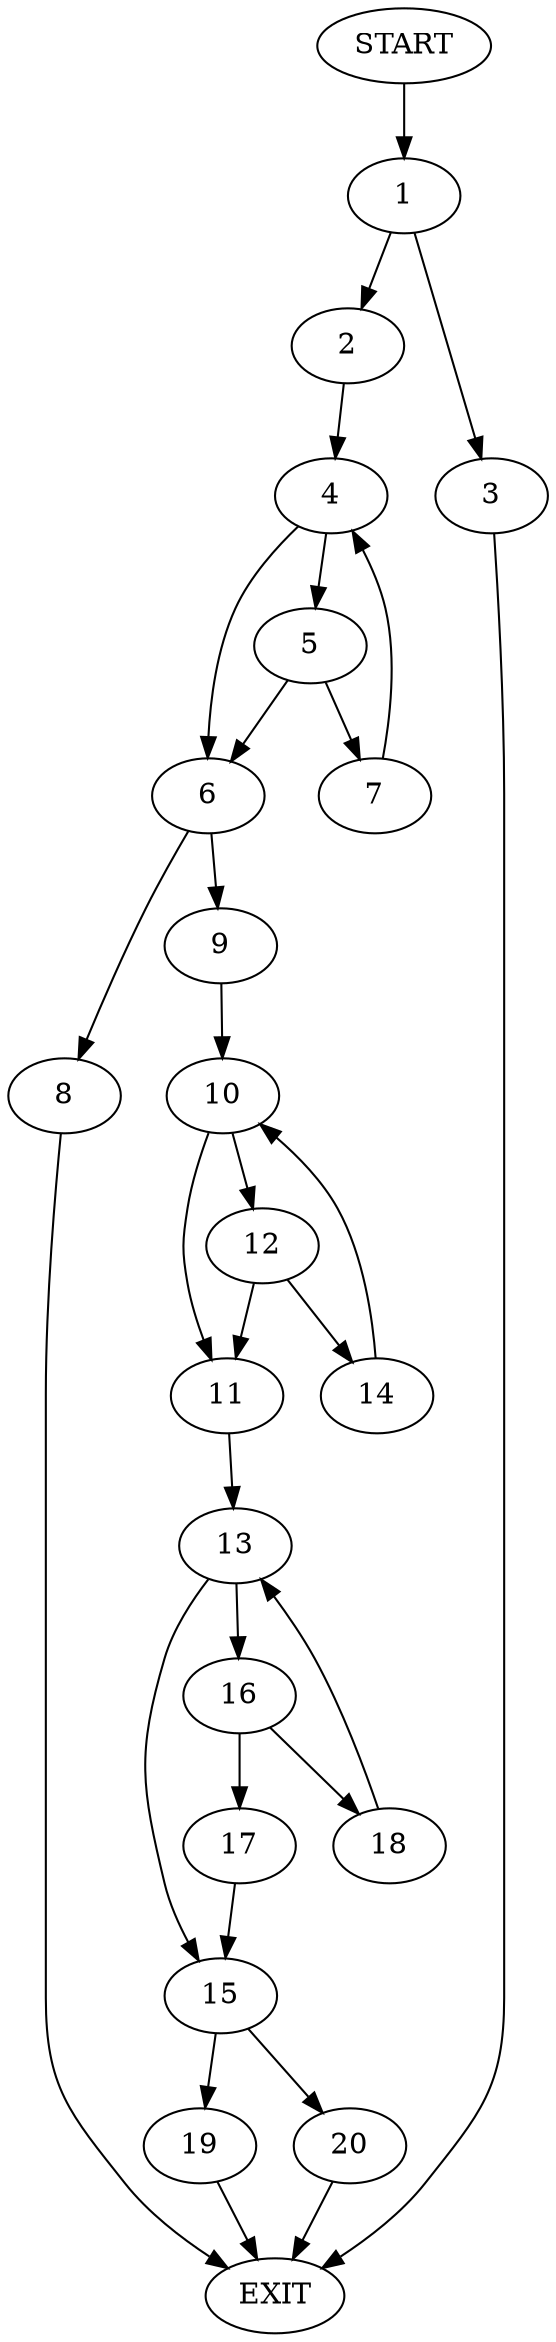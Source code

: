digraph {
0 [label="START"]
21 [label="EXIT"]
0 -> 1
1 -> 2
1 -> 3
2 -> 4
3 -> 21
4 -> 5
4 -> 6
5 -> 7
5 -> 6
6 -> 8
6 -> 9
7 -> 4
9 -> 10
8 -> 21
10 -> 11
10 -> 12
11 -> 13
12 -> 11
12 -> 14
14 -> 10
13 -> 15
13 -> 16
16 -> 17
16 -> 18
15 -> 19
15 -> 20
18 -> 13
17 -> 15
19 -> 21
20 -> 21
}
